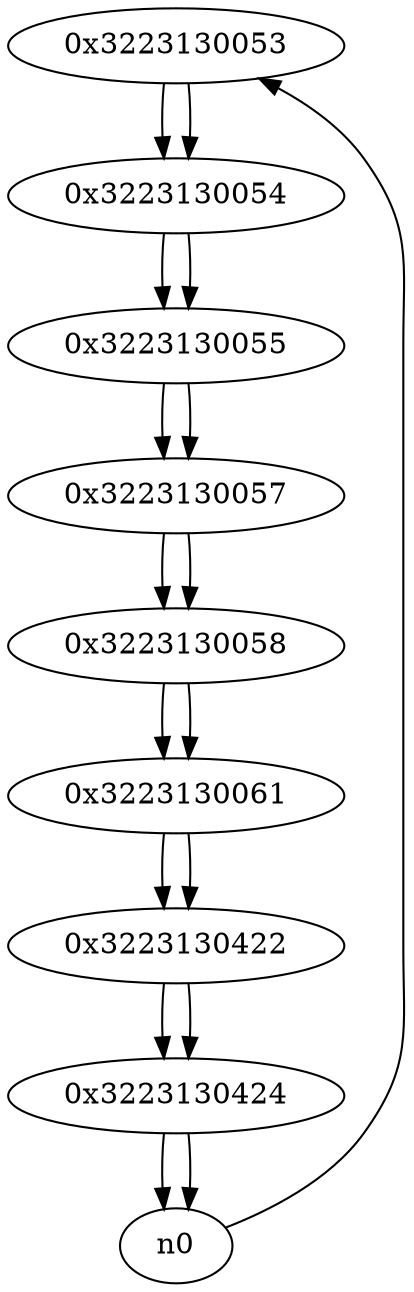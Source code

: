 digraph G{
/* nodes */
  n1 [label="0x3223130053"]
  n2 [label="0x3223130054"]
  n3 [label="0x3223130055"]
  n4 [label="0x3223130057"]
  n5 [label="0x3223130058"]
  n6 [label="0x3223130061"]
  n7 [label="0x3223130422"]
  n8 [label="0x3223130424"]
/* edges */
n1 -> n2;
n0 -> n1;
n2 -> n3;
n1 -> n2;
n3 -> n4;
n2 -> n3;
n4 -> n5;
n3 -> n4;
n5 -> n6;
n4 -> n5;
n6 -> n7;
n5 -> n6;
n7 -> n8;
n6 -> n7;
n8 -> n0;
n8 -> n0;
n7 -> n8;
}
